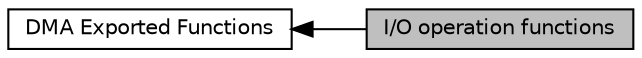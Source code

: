 digraph "I/O operation functions"
{
  edge [fontname="Helvetica",fontsize="10",labelfontname="Helvetica",labelfontsize="10"];
  node [fontname="Helvetica",fontsize="10",shape=record];
  rankdir=LR;
  Node0 [label="I/O operation functions",height=0.2,width=0.4,color="black", fillcolor="grey75", style="filled", fontcolor="black"];
  Node1 [label="DMA Exported Functions",height=0.2,width=0.4,color="black", fillcolor="white", style="filled",URL="$group___d_m_a___exported___functions.html",tooltip="DMA Exported functions. "];
  Node1->Node0 [shape=plaintext, dir="back", style="solid"];
}
